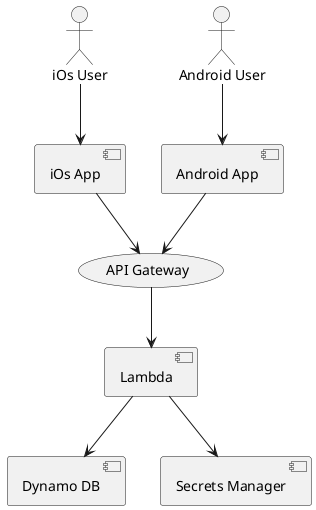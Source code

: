 @startuml Components

' Long hand declaration of an element
actor "iOs User" as iOsUser
actor "Android User" as androidUser

' Short hand declaration of an element
[iOs App]
[Android App]

(API Gateway)
[Lambda]
[Dynamo DB]
[Secrets Manager]

' Relationships between elements
iOsUser --> [iOs App]
androidUser --> [Android App]
[iOs App] -->  (API Gateway)
[Android App] --> (API Gateway)

(API Gateway) --> [Lambda]
[Lambda] --> [Dynamo DB]
[Lambda] --> [Secrets Manager]

@enduml